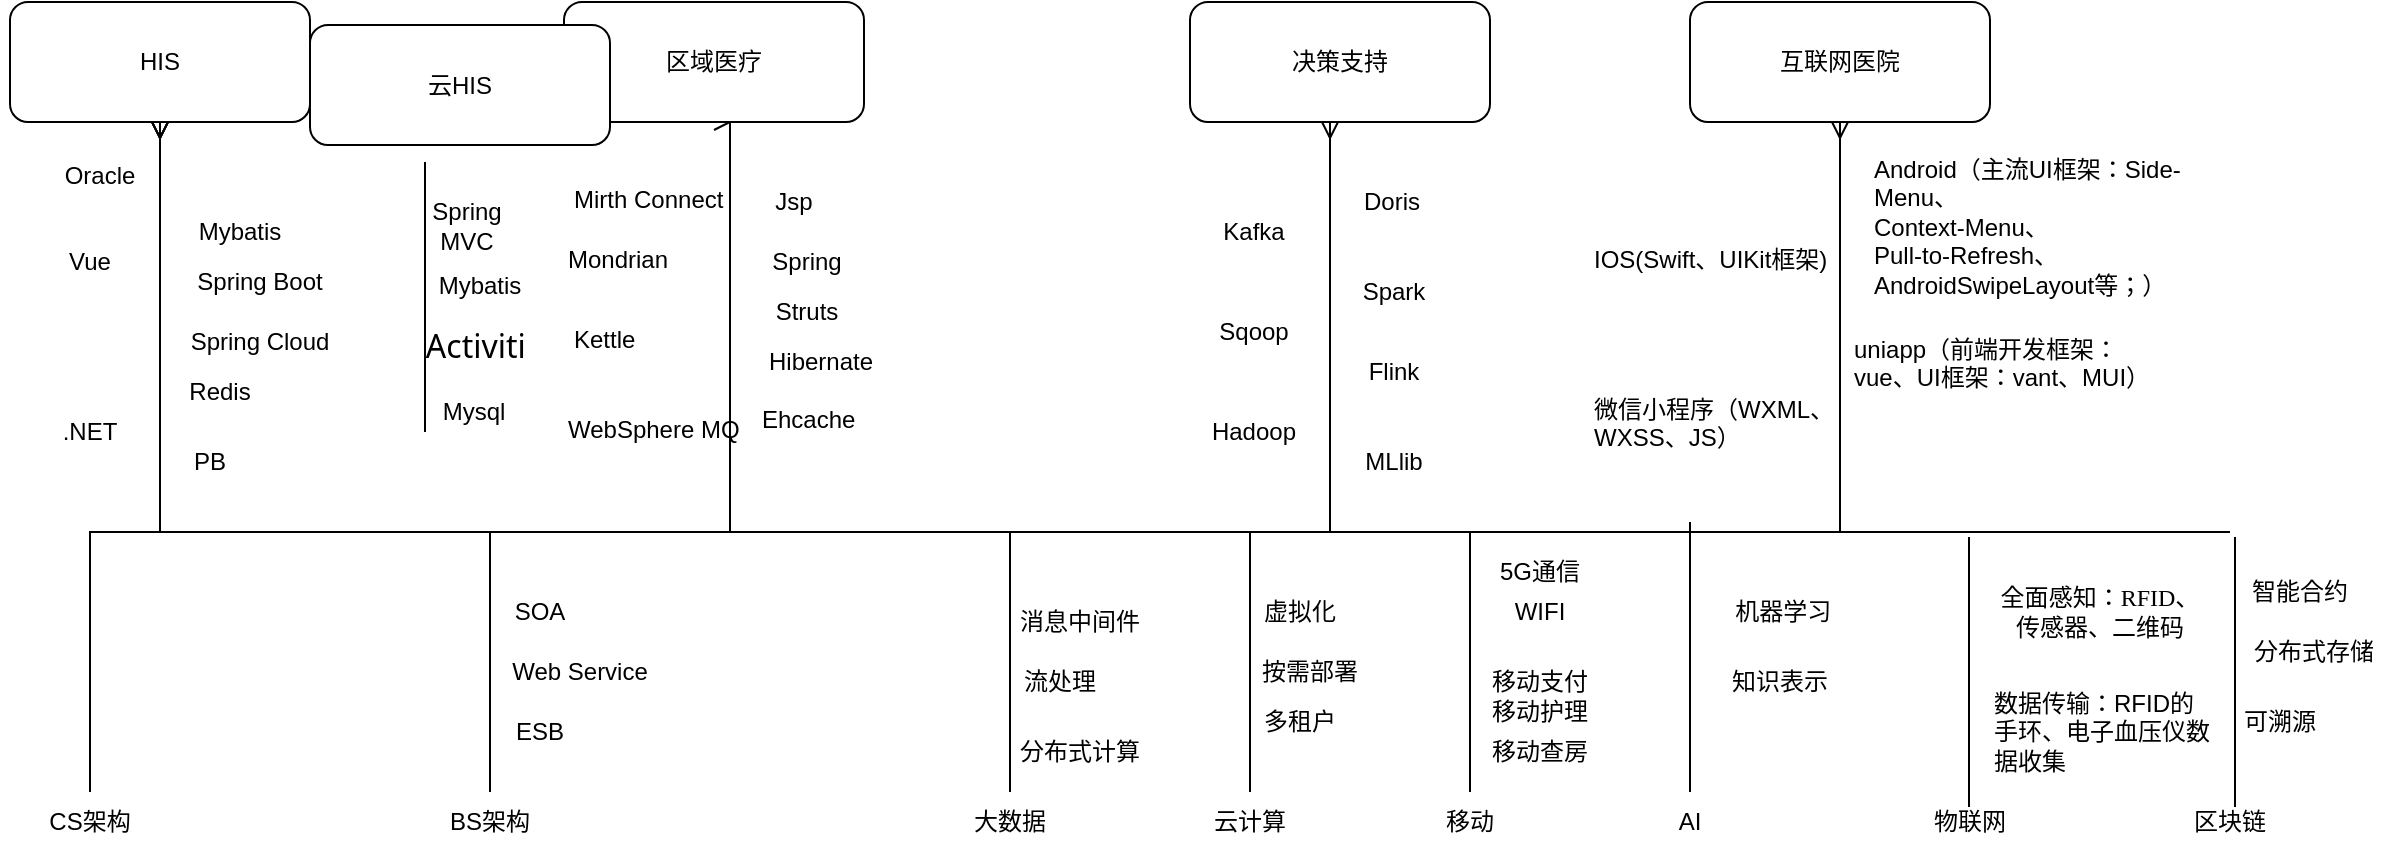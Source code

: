 <mxfile version="20.5.3" type="github">
  <diagram id="WdBbdv4TCkT75ZllJV3W" name="Page-1">
    <mxGraphModel dx="1187" dy="614" grid="1" gridSize="10" guides="1" tooltips="1" connect="1" arrows="1" fold="1" page="1" pageScale="1" pageWidth="1100" pageHeight="850" math="0" shadow="0">
      <root>
        <mxCell id="0" />
        <mxCell id="1" parent="0" />
        <mxCell id="Lv4Dapnyp3Li67Ld213d-19" style="rounded=0;orthogonalLoop=1;jettySize=auto;html=1;exitX=0.5;exitY=0;exitDx=0;exitDy=0;edgeStyle=orthogonalEdgeStyle;endArrow=ERmany;endFill=0;entryX=0.5;entryY=1;entryDx=0;entryDy=0;" parent="1" source="Lv4Dapnyp3Li67Ld213d-3" target="Lv4Dapnyp3Li67Ld213d-20" edge="1">
          <mxGeometry relative="1" as="geometry">
            <mxPoint x="115" y="385" as="targetPoint" />
            <Array as="points">
              <mxPoint x="60" y="635" />
              <mxPoint x="95" y="635" />
            </Array>
          </mxGeometry>
        </mxCell>
        <mxCell id="Lv4Dapnyp3Li67Ld213d-3" value="CS架构" style="text;html=1;strokeColor=none;fillColor=none;align=center;verticalAlign=middle;whiteSpace=wrap;rounded=0;" parent="1" vertex="1">
          <mxGeometry x="30" y="765" width="60" height="30" as="geometry" />
        </mxCell>
        <mxCell id="Lv4Dapnyp3Li67Ld213d-21" style="edgeStyle=orthogonalEdgeStyle;rounded=0;orthogonalLoop=1;jettySize=auto;html=1;exitX=0.5;exitY=0;exitDx=0;exitDy=0;entryX=0.5;entryY=1;entryDx=0;entryDy=0;endArrow=ERmany;endFill=0;" parent="1" source="Lv4Dapnyp3Li67Ld213d-4" target="Lv4Dapnyp3Li67Ld213d-20" edge="1">
          <mxGeometry relative="1" as="geometry">
            <Array as="points">
              <mxPoint x="260" y="635" />
              <mxPoint x="95" y="635" />
            </Array>
          </mxGeometry>
        </mxCell>
        <mxCell id="Lv4Dapnyp3Li67Ld213d-29" style="edgeStyle=orthogonalEdgeStyle;rounded=0;orthogonalLoop=1;jettySize=auto;html=1;exitX=0.5;exitY=0;exitDx=0;exitDy=0;entryX=0.5;entryY=1;entryDx=0;entryDy=0;endArrow=ERmany;endFill=0;" parent="1" source="Lv4Dapnyp3Li67Ld213d-4" target="Lv4Dapnyp3Li67Ld213d-28" edge="1">
          <mxGeometry relative="1" as="geometry">
            <Array as="points">
              <mxPoint x="260" y="635" />
              <mxPoint x="380" y="635" />
              <mxPoint x="380" y="430" />
            </Array>
          </mxGeometry>
        </mxCell>
        <mxCell id="Lv4Dapnyp3Li67Ld213d-4" value="BS架构" style="text;html=1;strokeColor=none;fillColor=none;align=center;verticalAlign=middle;whiteSpace=wrap;rounded=0;" parent="1" vertex="1">
          <mxGeometry x="230" y="765" width="60" height="30" as="geometry" />
        </mxCell>
        <mxCell id="Lv4Dapnyp3Li67Ld213d-35" style="edgeStyle=orthogonalEdgeStyle;rounded=0;orthogonalLoop=1;jettySize=auto;html=1;exitX=0.5;exitY=0;exitDx=0;exitDy=0;endArrow=ERmany;endFill=0;" parent="1" source="Lv4Dapnyp3Li67Ld213d-5" target="Lv4Dapnyp3Li67Ld213d-33" edge="1">
          <mxGeometry relative="1" as="geometry">
            <Array as="points">
              <mxPoint x="520" y="635" />
              <mxPoint x="680" y="635" />
            </Array>
          </mxGeometry>
        </mxCell>
        <mxCell id="Lv4Dapnyp3Li67Ld213d-5" value="大数据" style="text;html=1;strokeColor=none;fillColor=none;align=center;verticalAlign=middle;whiteSpace=wrap;rounded=0;" parent="1" vertex="1">
          <mxGeometry x="490" y="765" width="60" height="30" as="geometry" />
        </mxCell>
        <mxCell id="Lv4Dapnyp3Li67Ld213d-25" style="edgeStyle=orthogonalEdgeStyle;rounded=0;orthogonalLoop=1;jettySize=auto;html=1;exitX=0.5;exitY=0;exitDx=0;exitDy=0;entryX=0.5;entryY=1;entryDx=0;entryDy=0;endArrow=ERmany;endFill=0;" parent="1" source="Lv4Dapnyp3Li67Ld213d-6" target="Lv4Dapnyp3Li67Ld213d-20" edge="1">
          <mxGeometry relative="1" as="geometry">
            <Array as="points">
              <mxPoint x="640" y="635" />
              <mxPoint x="95" y="635" />
            </Array>
          </mxGeometry>
        </mxCell>
        <mxCell id="Lv4Dapnyp3Li67Ld213d-6" value="云计算" style="text;html=1;strokeColor=none;fillColor=none;align=center;verticalAlign=middle;whiteSpace=wrap;rounded=0;" parent="1" vertex="1">
          <mxGeometry x="610" y="765" width="60" height="30" as="geometry" />
        </mxCell>
        <mxCell id="Lv4Dapnyp3Li67Ld213d-36" style="edgeStyle=orthogonalEdgeStyle;rounded=0;orthogonalLoop=1;jettySize=auto;html=1;exitX=0.5;exitY=0;exitDx=0;exitDy=0;entryX=0.5;entryY=1;entryDx=0;entryDy=0;endArrow=ERmany;endFill=0;" parent="1" source="Lv4Dapnyp3Li67Ld213d-7" target="Lv4Dapnyp3Li67Ld213d-34" edge="1">
          <mxGeometry relative="1" as="geometry">
            <Array as="points">
              <mxPoint x="750" y="635" />
              <mxPoint x="935" y="635" />
            </Array>
          </mxGeometry>
        </mxCell>
        <mxCell id="Lv4Dapnyp3Li67Ld213d-7" value="移动" style="text;html=1;strokeColor=none;fillColor=none;align=center;verticalAlign=middle;whiteSpace=wrap;rounded=0;" parent="1" vertex="1">
          <mxGeometry x="720" y="765" width="60" height="30" as="geometry" />
        </mxCell>
        <mxCell id="Lv4Dapnyp3Li67Ld213d-8" value="AI" style="text;html=1;strokeColor=none;fillColor=none;align=center;verticalAlign=middle;whiteSpace=wrap;rounded=0;" parent="1" vertex="1">
          <mxGeometry x="830" y="765" width="60" height="30" as="geometry" />
        </mxCell>
        <mxCell id="Lv4Dapnyp3Li67Ld213d-9" value="物联网" style="text;html=1;strokeColor=none;fillColor=none;align=center;verticalAlign=middle;whiteSpace=wrap;rounded=0;" parent="1" vertex="1">
          <mxGeometry x="970" y="765" width="60" height="30" as="geometry" />
        </mxCell>
        <mxCell id="Lv4Dapnyp3Li67Ld213d-20" value="HIS" style="rounded=1;whiteSpace=wrap;html=1;" parent="1" vertex="1">
          <mxGeometry x="20" y="370" width="150" height="60" as="geometry" />
        </mxCell>
        <mxCell id="Lv4Dapnyp3Li67Ld213d-23" value="PB" style="text;html=1;strokeColor=none;fillColor=none;align=center;verticalAlign=middle;whiteSpace=wrap;rounded=0;" parent="1" vertex="1">
          <mxGeometry x="90" y="585" width="60" height="30" as="geometry" />
        </mxCell>
        <mxCell id="Lv4Dapnyp3Li67Ld213d-24" value=".NET" style="text;html=1;strokeColor=none;fillColor=none;align=center;verticalAlign=middle;whiteSpace=wrap;rounded=0;" parent="1" vertex="1">
          <mxGeometry x="30" y="570" width="60" height="30" as="geometry" />
        </mxCell>
        <mxCell id="Lv4Dapnyp3Li67Ld213d-27" value="Spring Cloud" style="text;html=1;strokeColor=none;fillColor=none;align=center;verticalAlign=middle;whiteSpace=wrap;rounded=0;" parent="1" vertex="1">
          <mxGeometry x="100" y="525" width="90" height="30" as="geometry" />
        </mxCell>
        <mxCell id="Lv4Dapnyp3Li67Ld213d-28" value="区域医疗" style="rounded=1;whiteSpace=wrap;html=1;" parent="1" vertex="1">
          <mxGeometry x="297" y="370" width="150" height="60" as="geometry" />
        </mxCell>
        <mxCell id="Lv4Dapnyp3Li67Ld213d-31" value="Spring" style="text;html=1;strokeColor=none;fillColor=none;align=center;verticalAlign=middle;whiteSpace=wrap;rounded=0;" parent="1" vertex="1">
          <mxGeometry x="387" y="485" width="63" height="30" as="geometry" />
        </mxCell>
        <mxCell id="Lv4Dapnyp3Li67Ld213d-33" value="决策支持" style="rounded=1;whiteSpace=wrap;html=1;" parent="1" vertex="1">
          <mxGeometry x="610" y="370" width="150" height="60" as="geometry" />
        </mxCell>
        <mxCell id="Lv4Dapnyp3Li67Ld213d-34" value="互联网医院" style="rounded=1;whiteSpace=wrap;html=1;" parent="1" vertex="1">
          <mxGeometry x="860" y="370" width="150" height="60" as="geometry" />
        </mxCell>
        <mxCell id="Lv4Dapnyp3Li67Ld213d-39" value="SOA" style="text;html=1;strokeColor=none;fillColor=none;align=center;verticalAlign=middle;whiteSpace=wrap;rounded=0;" parent="1" vertex="1">
          <mxGeometry x="240" y="660" width="90" height="30" as="geometry" />
        </mxCell>
        <mxCell id="Lv4Dapnyp3Li67Ld213d-40" value="Web Service" style="text;html=1;strokeColor=none;fillColor=none;align=center;verticalAlign=middle;whiteSpace=wrap;rounded=0;" parent="1" vertex="1">
          <mxGeometry x="260" y="690" width="90" height="30" as="geometry" />
        </mxCell>
        <mxCell id="Lv4Dapnyp3Li67Ld213d-41" value="虚拟化" style="text;html=1;strokeColor=none;fillColor=none;align=center;verticalAlign=middle;whiteSpace=wrap;rounded=0;" parent="1" vertex="1">
          <mxGeometry x="620" y="660" width="90" height="30" as="geometry" />
        </mxCell>
        <mxCell id="Lv4Dapnyp3Li67Ld213d-42" value="按需部署" style="text;html=1;strokeColor=none;fillColor=none;align=center;verticalAlign=middle;whiteSpace=wrap;rounded=0;" parent="1" vertex="1">
          <mxGeometry x="630" y="690" width="80" height="30" as="geometry" />
        </mxCell>
        <mxCell id="Lv4Dapnyp3Li67Ld213d-44" value="Doris" style="text;html=1;strokeColor=none;fillColor=none;align=center;verticalAlign=middle;whiteSpace=wrap;rounded=0;" parent="1" vertex="1">
          <mxGeometry x="666" y="455" width="90" height="30" as="geometry" />
        </mxCell>
        <mxCell id="Lv4Dapnyp3Li67Ld213d-45" value="Spark" style="text;html=1;strokeColor=none;fillColor=none;align=center;verticalAlign=middle;whiteSpace=wrap;rounded=0;" parent="1" vertex="1">
          <mxGeometry x="667" y="500" width="90" height="30" as="geometry" />
        </mxCell>
        <mxCell id="Lv4Dapnyp3Li67Ld213d-46" value="Hadoop" style="text;html=1;strokeColor=none;fillColor=none;align=center;verticalAlign=middle;whiteSpace=wrap;rounded=0;" parent="1" vertex="1">
          <mxGeometry x="597" y="570" width="90" height="30" as="geometry" />
        </mxCell>
        <mxCell id="Lv4Dapnyp3Li67Ld213d-47" value="Flink" style="text;html=1;strokeColor=none;fillColor=none;align=center;verticalAlign=middle;whiteSpace=wrap;rounded=0;" parent="1" vertex="1">
          <mxGeometry x="667" y="540" width="90" height="30" as="geometry" />
        </mxCell>
        <mxCell id="Lv4Dapnyp3Li67Ld213d-48" value="Kafka" style="text;html=1;strokeColor=none;fillColor=none;align=center;verticalAlign=middle;whiteSpace=wrap;rounded=0;" parent="1" vertex="1">
          <mxGeometry x="597" y="470" width="90" height="30" as="geometry" />
        </mxCell>
        <mxCell id="Lv4Dapnyp3Li67Ld213d-49" value="Sqoop" style="text;html=1;strokeColor=none;fillColor=none;align=center;verticalAlign=middle;whiteSpace=wrap;rounded=0;" parent="1" vertex="1">
          <mxGeometry x="597" y="520" width="90" height="30" as="geometry" />
        </mxCell>
        <mxCell id="Lv4Dapnyp3Li67Ld213d-50" value="Jsp" style="text;html=1;strokeColor=none;fillColor=none;align=center;verticalAlign=middle;whiteSpace=wrap;rounded=0;" parent="1" vertex="1">
          <mxGeometry x="367" y="455" width="90" height="30" as="geometry" />
        </mxCell>
        <mxCell id="Lv4Dapnyp3Li67Ld213d-51" value="Vue" style="text;html=1;strokeColor=none;fillColor=none;align=center;verticalAlign=middle;whiteSpace=wrap;rounded=0;" parent="1" vertex="1">
          <mxGeometry x="15" y="485" width="90" height="30" as="geometry" />
        </mxCell>
        <mxCell id="Lv4Dapnyp3Li67Ld213d-52" value="MLlib" style="text;html=1;strokeColor=none;fillColor=none;align=center;verticalAlign=middle;whiteSpace=wrap;rounded=0;" parent="1" vertex="1">
          <mxGeometry x="667" y="585" width="90" height="30" as="geometry" />
        </mxCell>
        <mxCell id="Lv4Dapnyp3Li67Ld213d-53" value="分布式计算" style="text;html=1;strokeColor=none;fillColor=none;align=center;verticalAlign=middle;whiteSpace=wrap;rounded=0;" parent="1" vertex="1">
          <mxGeometry x="510" y="730" width="90" height="30" as="geometry" />
        </mxCell>
        <mxCell id="Lv4Dapnyp3Li67Ld213d-54" value="流处理" style="text;html=1;strokeColor=none;fillColor=none;align=center;verticalAlign=middle;whiteSpace=wrap;rounded=0;" parent="1" vertex="1">
          <mxGeometry x="500" y="695" width="90" height="30" as="geometry" />
        </mxCell>
        <mxCell id="Lv4Dapnyp3Li67Ld213d-55" value="消息中间件" style="text;html=1;strokeColor=none;fillColor=none;align=center;verticalAlign=middle;whiteSpace=wrap;rounded=0;" parent="1" vertex="1">
          <mxGeometry x="510" y="665" width="90" height="30" as="geometry" />
        </mxCell>
        <mxCell id="Lv4Dapnyp3Li67Ld213d-56" value="&amp;nbsp;机器学习" style="text;html=1;strokeColor=none;fillColor=none;align=center;verticalAlign=middle;whiteSpace=wrap;rounded=0;" parent="1" vertex="1">
          <mxGeometry x="860" y="660" width="90" height="30" as="geometry" />
        </mxCell>
        <mxCell id="Lv4Dapnyp3Li67Ld213d-57" value="知识表示" style="text;html=1;strokeColor=none;fillColor=none;align=center;verticalAlign=middle;whiteSpace=wrap;rounded=0;" parent="1" vertex="1">
          <mxGeometry x="860" y="695" width="90" height="30" as="geometry" />
        </mxCell>
        <mxCell id="ISkN2TRPNlv8QTBpylPo-4" value="" style="endArrow=none;html=1;rounded=0;exitX=0.5;exitY=0;exitDx=0;exitDy=0;" edge="1" parent="1" source="Lv4Dapnyp3Li67Ld213d-8">
          <mxGeometry width="50" height="50" relative="1" as="geometry">
            <mxPoint x="840" y="680" as="sourcePoint" />
            <mxPoint x="860" y="630" as="targetPoint" />
          </mxGeometry>
        </mxCell>
        <mxCell id="ISkN2TRPNlv8QTBpylPo-5" value="Android（主流UI框架：Side-Menu、&lt;br&gt;Context-Menu、&lt;br&gt;Pull-to-Refresh、&lt;br&gt;AndroidSwipeLayout等；）" style="text;whiteSpace=wrap;html=1;" vertex="1" parent="1">
          <mxGeometry x="950" y="440" width="160" height="80" as="geometry" />
        </mxCell>
        <mxCell id="ISkN2TRPNlv8QTBpylPo-6" value="IOS(Swift、UIKit框架)" style="text;whiteSpace=wrap;html=1;" vertex="1" parent="1">
          <mxGeometry x="810" y="485" width="120" height="40" as="geometry" />
        </mxCell>
        <mxCell id="ISkN2TRPNlv8QTBpylPo-7" value="uniapp（前端开发框架：vue、UI框架：vant、MUI）" style="text;whiteSpace=wrap;html=1;" vertex="1" parent="1">
          <mxGeometry x="940" y="530" width="160" height="40" as="geometry" />
        </mxCell>
        <mxCell id="ISkN2TRPNlv8QTBpylPo-8" value="微信小程序（WXML、WXSS、JS）" style="text;whiteSpace=wrap;html=1;" vertex="1" parent="1">
          <mxGeometry x="810" y="560" width="130" height="40" as="geometry" />
        </mxCell>
        <mxCell id="ISkN2TRPNlv8QTBpylPo-9" value="多租户" style="text;html=1;strokeColor=none;fillColor=none;align=center;verticalAlign=middle;whiteSpace=wrap;rounded=0;" vertex="1" parent="1">
          <mxGeometry x="620" y="715" width="90" height="30" as="geometry" />
        </mxCell>
        <mxCell id="ISkN2TRPNlv8QTBpylPo-10" value="全面&lt;font style=&quot;font-size: 12px;&quot;&gt;感知：&lt;span style=&quot;font-family: &amp;quot;Times New Roman&amp;quot;; background-color: initial;&quot;&gt;RFID&lt;/span&gt;&lt;font style=&quot;background-color: initial; font-size: 12px;&quot; face=&quot;宋体&quot;&gt;、传感器、二维码&lt;/font&gt;&lt;/font&gt;" style="text;html=1;strokeColor=none;fillColor=none;align=center;verticalAlign=middle;whiteSpace=wrap;rounded=0;" vertex="1" parent="1">
          <mxGeometry x="1010" y="655" width="110" height="40" as="geometry" />
        </mxCell>
        <mxCell id="ISkN2TRPNlv8QTBpylPo-11" value="&lt;p class=&quot;MsoNormal&quot;&gt;&lt;span&gt;数据传输：RFID&lt;font face=&quot;宋体&quot;&gt;的手环、电子血压仪数据收集&lt;/font&gt;&lt;/span&gt;&lt;/p&gt;" style="text;whiteSpace=wrap;html=1;fontSize=12;" vertex="1" parent="1">
          <mxGeometry x="1010" y="695" width="110" height="60" as="geometry" />
        </mxCell>
        <mxCell id="ISkN2TRPNlv8QTBpylPo-12" value="移动支付" style="text;html=1;strokeColor=none;fillColor=none;align=center;verticalAlign=middle;whiteSpace=wrap;rounded=0;" vertex="1" parent="1">
          <mxGeometry x="740" y="695" width="90" height="30" as="geometry" />
        </mxCell>
        <mxCell id="ISkN2TRPNlv8QTBpylPo-13" value="移动查房" style="text;html=1;strokeColor=none;fillColor=none;align=center;verticalAlign=middle;whiteSpace=wrap;rounded=0;" vertex="1" parent="1">
          <mxGeometry x="740" y="730" width="90" height="30" as="geometry" />
        </mxCell>
        <mxCell id="ISkN2TRPNlv8QTBpylPo-14" value="移动护理" style="text;html=1;strokeColor=none;fillColor=none;align=center;verticalAlign=middle;whiteSpace=wrap;rounded=0;" vertex="1" parent="1">
          <mxGeometry x="740" y="710" width="90" height="30" as="geometry" />
        </mxCell>
        <mxCell id="ISkN2TRPNlv8QTBpylPo-15" value="5G通信" style="text;html=1;strokeColor=none;fillColor=none;align=center;verticalAlign=middle;whiteSpace=wrap;rounded=0;" vertex="1" parent="1">
          <mxGeometry x="740" y="640" width="90" height="30" as="geometry" />
        </mxCell>
        <mxCell id="ISkN2TRPNlv8QTBpylPo-17" value="WIFI" style="text;html=1;strokeColor=none;fillColor=none;align=center;verticalAlign=middle;whiteSpace=wrap;rounded=0;" vertex="1" parent="1">
          <mxGeometry x="740" y="660" width="90" height="30" as="geometry" />
        </mxCell>
        <mxCell id="ISkN2TRPNlv8QTBpylPo-18" value="Mirth Connect" style="text;whiteSpace=wrap;html=1;fontSize=12;" vertex="1" parent="1">
          <mxGeometry x="300" y="455" width="110" height="40" as="geometry" />
        </mxCell>
        <mxCell id="ISkN2TRPNlv8QTBpylPo-19" value="Mondrian" style="text;whiteSpace=wrap;html=1;fontSize=12;rotation=0;" vertex="1" parent="1">
          <mxGeometry x="297" y="485" width="110" height="40" as="geometry" />
        </mxCell>
        <mxCell id="ISkN2TRPNlv8QTBpylPo-20" value="Kettle" style="text;whiteSpace=wrap;html=1;fontSize=12;" vertex="1" parent="1">
          <mxGeometry x="300" y="525" width="110" height="40" as="geometry" />
        </mxCell>
        <mxCell id="ISkN2TRPNlv8QTBpylPo-21" value="WebSphere MQ" style="text;whiteSpace=wrap;html=1;fontSize=12;" vertex="1" parent="1">
          <mxGeometry x="297" y="570" width="120" height="40" as="geometry" />
        </mxCell>
        <mxCell id="ISkN2TRPNlv8QTBpylPo-22" value="Struts" style="text;html=1;strokeColor=none;fillColor=none;align=center;verticalAlign=middle;whiteSpace=wrap;rounded=0;" vertex="1" parent="1">
          <mxGeometry x="387" y="510" width="63" height="30" as="geometry" />
        </mxCell>
        <mxCell id="ISkN2TRPNlv8QTBpylPo-23" value="Hibernate" style="text;html=1;strokeColor=none;fillColor=none;align=center;verticalAlign=middle;whiteSpace=wrap;rounded=0;" vertex="1" parent="1">
          <mxGeometry x="394" y="535" width="63" height="30" as="geometry" />
        </mxCell>
        <mxCell id="ISkN2TRPNlv8QTBpylPo-24" value="Ehcache" style="text;whiteSpace=wrap;html=1;fontSize=12;" vertex="1" parent="1">
          <mxGeometry x="394" y="565" width="80" height="40" as="geometry" />
        </mxCell>
        <mxCell id="ISkN2TRPNlv8QTBpylPo-27" value="Redis" style="text;html=1;strokeColor=none;fillColor=none;align=center;verticalAlign=middle;whiteSpace=wrap;rounded=0;" vertex="1" parent="1">
          <mxGeometry x="80" y="550" width="90" height="30" as="geometry" />
        </mxCell>
        <mxCell id="ISkN2TRPNlv8QTBpylPo-29" value="Spring Boot" style="text;html=1;strokeColor=none;fillColor=none;align=center;verticalAlign=middle;whiteSpace=wrap;rounded=0;" vertex="1" parent="1">
          <mxGeometry x="100" y="495" width="90" height="30" as="geometry" />
        </mxCell>
        <mxCell id="ISkN2TRPNlv8QTBpylPo-30" value="Mybatis" style="text;html=1;strokeColor=none;fillColor=none;align=center;verticalAlign=middle;whiteSpace=wrap;rounded=0;" vertex="1" parent="1">
          <mxGeometry x="90" y="470" width="90" height="30" as="geometry" />
        </mxCell>
        <mxCell id="ISkN2TRPNlv8QTBpylPo-35" value="" style="endArrow=none;html=1;rounded=0;exitX=0.5;exitY=0;exitDx=0;exitDy=0;" edge="1" parent="1">
          <mxGeometry width="50" height="50" relative="1" as="geometry">
            <mxPoint x="999.5" y="772.5" as="sourcePoint" />
            <mxPoint x="999.5" y="637.5" as="targetPoint" />
          </mxGeometry>
        </mxCell>
        <mxCell id="ISkN2TRPNlv8QTBpylPo-36" value="" style="endArrow=none;html=1;rounded=0;fontSize=12;" edge="1" parent="1">
          <mxGeometry width="50" height="50" relative="1" as="geometry">
            <mxPoint x="680" y="635" as="sourcePoint" />
            <mxPoint x="1000" y="635" as="targetPoint" />
          </mxGeometry>
        </mxCell>
        <mxCell id="ISkN2TRPNlv8QTBpylPo-37" value="ESB" style="text;html=1;strokeColor=none;fillColor=none;align=center;verticalAlign=middle;whiteSpace=wrap;rounded=0;" vertex="1" parent="1">
          <mxGeometry x="240" y="720" width="90" height="30" as="geometry" />
        </mxCell>
        <mxCell id="ISkN2TRPNlv8QTBpylPo-38" value="" style="endArrow=none;html=1;rounded=0;exitX=0.5;exitY=0;exitDx=0;exitDy=0;" edge="1" parent="1">
          <mxGeometry width="50" height="50" relative="1" as="geometry">
            <mxPoint x="1132.5" y="772.5" as="sourcePoint" />
            <mxPoint x="1132.5" y="637.5" as="targetPoint" />
          </mxGeometry>
        </mxCell>
        <mxCell id="ISkN2TRPNlv8QTBpylPo-39" value="区块链" style="text;html=1;strokeColor=none;fillColor=none;align=center;verticalAlign=middle;whiteSpace=wrap;rounded=0;" vertex="1" parent="1">
          <mxGeometry x="1100" y="765" width="60" height="30" as="geometry" />
        </mxCell>
        <mxCell id="ISkN2TRPNlv8QTBpylPo-40" value="智能合约" style="text;html=1;strokeColor=none;fillColor=none;align=center;verticalAlign=middle;whiteSpace=wrap;rounded=0;" vertex="1" parent="1">
          <mxGeometry x="1120" y="650" width="90" height="30" as="geometry" />
        </mxCell>
        <mxCell id="ISkN2TRPNlv8QTBpylPo-41" value="分布式存储" style="text;html=1;strokeColor=none;fillColor=none;align=center;verticalAlign=middle;whiteSpace=wrap;rounded=0;" vertex="1" parent="1">
          <mxGeometry x="1127" y="680" width="90" height="30" as="geometry" />
        </mxCell>
        <mxCell id="ISkN2TRPNlv8QTBpylPo-43" value="" style="endArrow=none;html=1;rounded=0;fontSize=12;" edge="1" parent="1">
          <mxGeometry width="50" height="50" relative="1" as="geometry">
            <mxPoint x="810.0" y="635" as="sourcePoint" />
            <mxPoint x="1130" y="635" as="targetPoint" />
          </mxGeometry>
        </mxCell>
        <mxCell id="ISkN2TRPNlv8QTBpylPo-44" value="可溯源" style="text;html=1;strokeColor=none;fillColor=none;align=center;verticalAlign=middle;whiteSpace=wrap;rounded=0;" vertex="1" parent="1">
          <mxGeometry x="1110" y="715" width="90" height="30" as="geometry" />
        </mxCell>
        <mxCell id="ISkN2TRPNlv8QTBpylPo-45" value="云HIS" style="rounded=1;whiteSpace=wrap;html=1;" vertex="1" parent="1">
          <mxGeometry x="170" y="381.5" width="150" height="60" as="geometry" />
        </mxCell>
        <mxCell id="ISkN2TRPNlv8QTBpylPo-47" value="" style="endArrow=none;html=1;rounded=0;exitX=0.5;exitY=0;exitDx=0;exitDy=0;" edge="1" parent="1">
          <mxGeometry width="50" height="50" relative="1" as="geometry">
            <mxPoint x="227.5" y="585" as="sourcePoint" />
            <mxPoint x="227.5" y="450" as="targetPoint" />
          </mxGeometry>
        </mxCell>
        <mxCell id="ISkN2TRPNlv8QTBpylPo-48" value="Spring MVC" style="text;html=1;strokeColor=none;fillColor=none;align=center;verticalAlign=middle;whiteSpace=wrap;rounded=0;" vertex="1" parent="1">
          <mxGeometry x="217" y="466.5" width="63" height="30" as="geometry" />
        </mxCell>
        <mxCell id="ISkN2TRPNlv8QTBpylPo-49" value="Mybatis" style="text;html=1;strokeColor=none;fillColor=none;align=center;verticalAlign=middle;whiteSpace=wrap;rounded=0;" vertex="1" parent="1">
          <mxGeometry x="210" y="496.5" width="90" height="30" as="geometry" />
        </mxCell>
        <mxCell id="ISkN2TRPNlv8QTBpylPo-50" value="&lt;p class=&quot;MsoNormal&quot;&gt;&lt;span style=&quot;mso-spacerun:&#39;yes&#39;;font-family:&#39;Segoe UI&#39;;mso-fareast-font-family:宋体;&lt;br/&gt;color:rgb(36,41,46);font-size:12.0pt;&quot;&gt;Activiti&amp;nbsp;&lt;/span&gt;&lt;/p&gt;" style="text;html=1;strokeColor=none;fillColor=none;align=center;verticalAlign=middle;whiteSpace=wrap;rounded=0;" vertex="1" parent="1">
          <mxGeometry x="210" y="526.5" width="90" height="30" as="geometry" />
        </mxCell>
        <mxCell id="ISkN2TRPNlv8QTBpylPo-51" value="&lt;p class=&quot;MsoNormal&quot;&gt;Mysql&lt;/p&gt;" style="text;html=1;strokeColor=none;fillColor=none;align=center;verticalAlign=middle;whiteSpace=wrap;rounded=0;" vertex="1" parent="1">
          <mxGeometry x="207" y="560" width="90" height="30" as="geometry" />
        </mxCell>
        <mxCell id="ISkN2TRPNlv8QTBpylPo-52" value="&lt;p class=&quot;MsoNormal&quot;&gt;Oracle&lt;/p&gt;" style="text;html=1;strokeColor=none;fillColor=none;align=center;verticalAlign=middle;whiteSpace=wrap;rounded=0;" vertex="1" parent="1">
          <mxGeometry x="20" y="441.5" width="90" height="30" as="geometry" />
        </mxCell>
      </root>
    </mxGraphModel>
  </diagram>
</mxfile>
